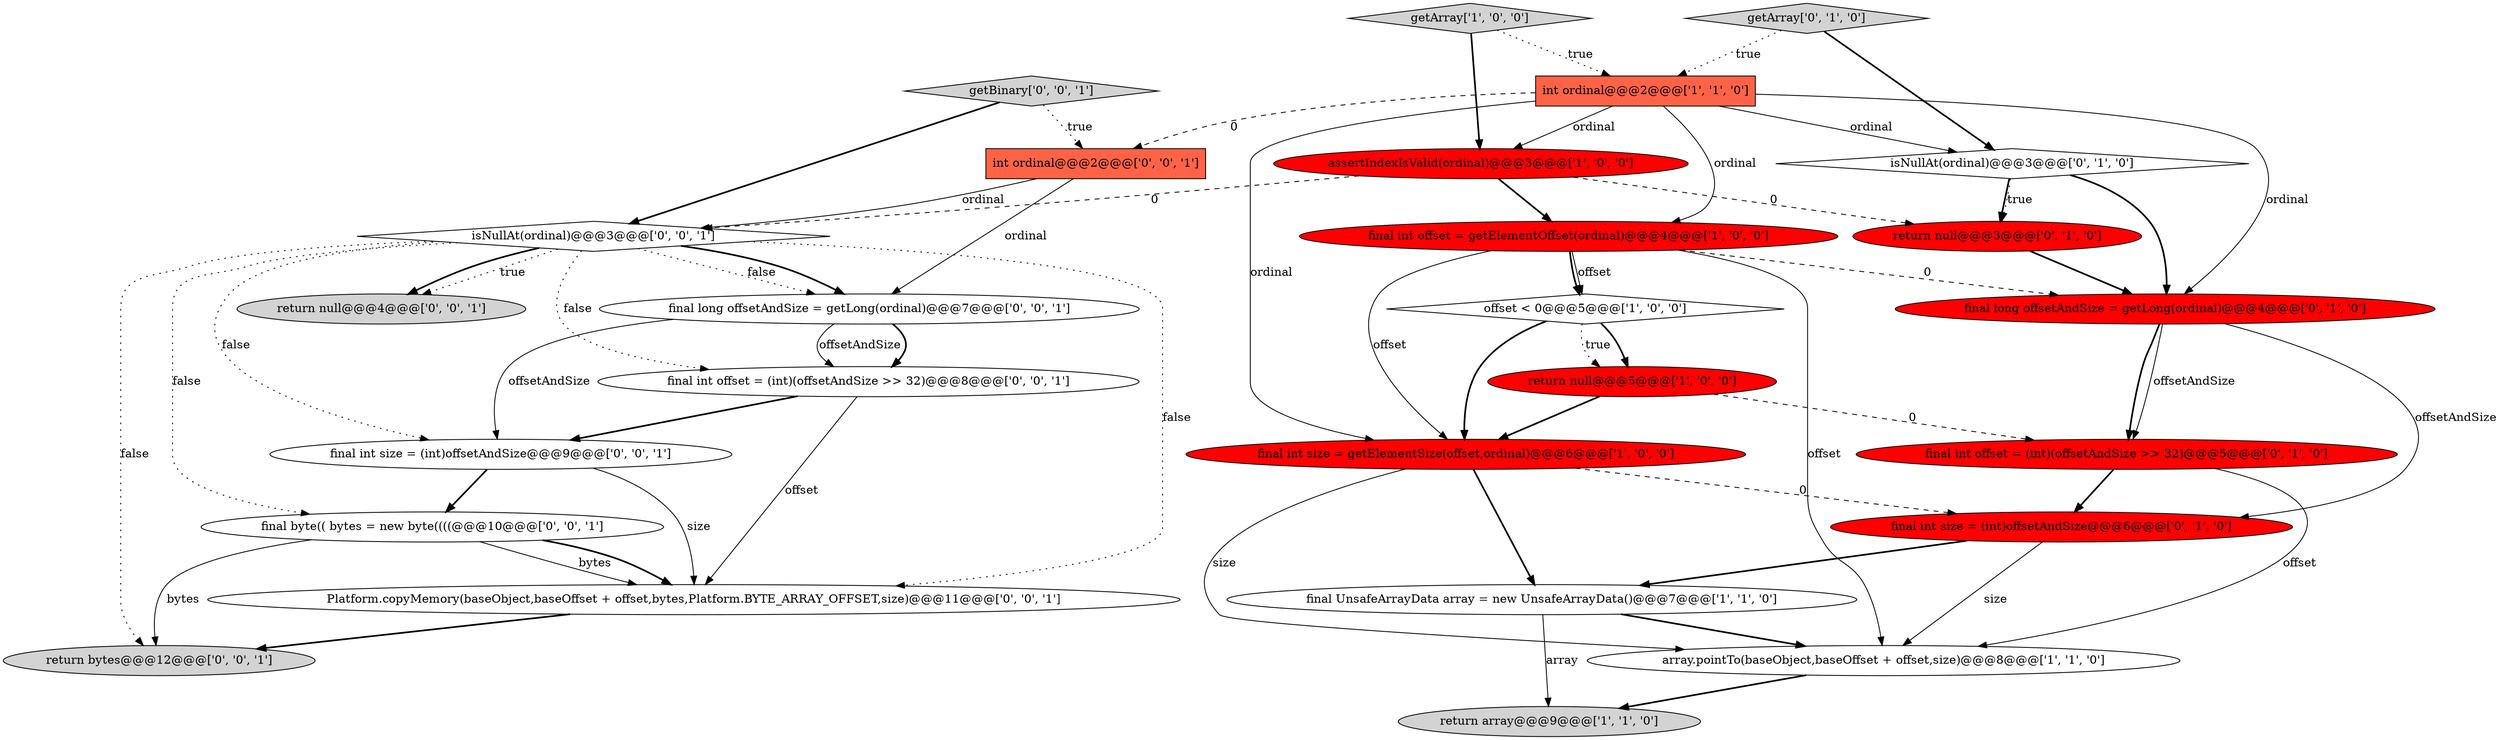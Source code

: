 digraph {
22 [style = filled, label = "return null@@@4@@@['0', '0', '1']", fillcolor = lightgray, shape = ellipse image = "AAA0AAABBB3BBB"];
11 [style = filled, label = "final int size = (int)offsetAndSize@@@6@@@['0', '1', '0']", fillcolor = red, shape = ellipse image = "AAA1AAABBB2BBB"];
12 [style = filled, label = "return null@@@3@@@['0', '1', '0']", fillcolor = red, shape = ellipse image = "AAA1AAABBB2BBB"];
21 [style = filled, label = "Platform.copyMemory(baseObject,baseOffset + offset,bytes,Platform.BYTE_ARRAY_OFFSET,size)@@@11@@@['0', '0', '1']", fillcolor = white, shape = ellipse image = "AAA0AAABBB3BBB"];
13 [style = filled, label = "final int offset = (int)(offsetAndSize >> 32)@@@5@@@['0', '1', '0']", fillcolor = red, shape = ellipse image = "AAA1AAABBB2BBB"];
23 [style = filled, label = "final byte(( bytes = new byte((((@@@10@@@['0', '0', '1']", fillcolor = white, shape = ellipse image = "AAA0AAABBB3BBB"];
15 [style = filled, label = "getArray['0', '1', '0']", fillcolor = lightgray, shape = diamond image = "AAA0AAABBB2BBB"];
1 [style = filled, label = "final int offset = getElementOffset(ordinal)@@@4@@@['1', '0', '0']", fillcolor = red, shape = ellipse image = "AAA1AAABBB1BBB"];
6 [style = filled, label = "assertIndexIsValid(ordinal)@@@3@@@['1', '0', '0']", fillcolor = red, shape = ellipse image = "AAA1AAABBB1BBB"];
7 [style = filled, label = "offset < 0@@@5@@@['1', '0', '0']", fillcolor = white, shape = diamond image = "AAA0AAABBB1BBB"];
20 [style = filled, label = "final long offsetAndSize = getLong(ordinal)@@@7@@@['0', '0', '1']", fillcolor = white, shape = ellipse image = "AAA0AAABBB3BBB"];
19 [style = filled, label = "getBinary['0', '0', '1']", fillcolor = lightgray, shape = diamond image = "AAA0AAABBB3BBB"];
16 [style = filled, label = "return bytes@@@12@@@['0', '0', '1']", fillcolor = lightgray, shape = ellipse image = "AAA0AAABBB3BBB"];
5 [style = filled, label = "final int size = getElementSize(offset,ordinal)@@@6@@@['1', '0', '0']", fillcolor = red, shape = ellipse image = "AAA1AAABBB1BBB"];
17 [style = filled, label = "final int offset = (int)(offsetAndSize >> 32)@@@8@@@['0', '0', '1']", fillcolor = white, shape = ellipse image = "AAA0AAABBB3BBB"];
24 [style = filled, label = "isNullAt(ordinal)@@@3@@@['0', '0', '1']", fillcolor = white, shape = diamond image = "AAA0AAABBB3BBB"];
2 [style = filled, label = "final UnsafeArrayData array = new UnsafeArrayData()@@@7@@@['1', '1', '0']", fillcolor = white, shape = ellipse image = "AAA0AAABBB1BBB"];
4 [style = filled, label = "array.pointTo(baseObject,baseOffset + offset,size)@@@8@@@['1', '1', '0']", fillcolor = white, shape = ellipse image = "AAA0AAABBB1BBB"];
10 [style = filled, label = "isNullAt(ordinal)@@@3@@@['0', '1', '0']", fillcolor = white, shape = diamond image = "AAA0AAABBB2BBB"];
8 [style = filled, label = "return null@@@5@@@['1', '0', '0']", fillcolor = red, shape = ellipse image = "AAA1AAABBB1BBB"];
25 [style = filled, label = "final int size = (int)offsetAndSize@@@9@@@['0', '0', '1']", fillcolor = white, shape = ellipse image = "AAA0AAABBB3BBB"];
0 [style = filled, label = "return array@@@9@@@['1', '1', '0']", fillcolor = lightgray, shape = ellipse image = "AAA0AAABBB1BBB"];
3 [style = filled, label = "int ordinal@@@2@@@['1', '1', '0']", fillcolor = tomato, shape = box image = "AAA0AAABBB1BBB"];
9 [style = filled, label = "getArray['1', '0', '0']", fillcolor = lightgray, shape = diamond image = "AAA0AAABBB1BBB"];
14 [style = filled, label = "final long offsetAndSize = getLong(ordinal)@@@4@@@['0', '1', '0']", fillcolor = red, shape = ellipse image = "AAA1AAABBB2BBB"];
18 [style = filled, label = "int ordinal@@@2@@@['0', '0', '1']", fillcolor = tomato, shape = box image = "AAA0AAABBB3BBB"];
20->25 [style = solid, label="offsetAndSize"];
3->14 [style = solid, label="ordinal"];
17->25 [style = bold, label=""];
3->1 [style = solid, label="ordinal"];
15->10 [style = bold, label=""];
10->12 [style = dotted, label="true"];
20->17 [style = bold, label=""];
24->25 [style = dotted, label="false"];
23->16 [style = solid, label="bytes"];
24->17 [style = dotted, label="false"];
10->14 [style = bold, label=""];
1->14 [style = dashed, label="0"];
2->0 [style = solid, label="array"];
23->21 [style = solid, label="bytes"];
25->23 [style = bold, label=""];
3->18 [style = dashed, label="0"];
20->17 [style = solid, label="offsetAndSize"];
19->18 [style = dotted, label="true"];
25->21 [style = solid, label="size"];
7->8 [style = bold, label=""];
24->22 [style = bold, label=""];
2->4 [style = bold, label=""];
1->7 [style = bold, label=""];
13->11 [style = bold, label=""];
11->2 [style = bold, label=""];
24->20 [style = dotted, label="false"];
3->10 [style = solid, label="ordinal"];
4->0 [style = bold, label=""];
9->6 [style = bold, label=""];
19->24 [style = bold, label=""];
6->12 [style = dashed, label="0"];
24->20 [style = bold, label=""];
15->3 [style = dotted, label="true"];
8->13 [style = dashed, label="0"];
3->6 [style = solid, label="ordinal"];
6->1 [style = bold, label=""];
5->2 [style = bold, label=""];
7->5 [style = bold, label=""];
14->11 [style = solid, label="offsetAndSize"];
1->5 [style = solid, label="offset"];
8->5 [style = bold, label=""];
23->21 [style = bold, label=""];
5->11 [style = dashed, label="0"];
14->13 [style = solid, label="offsetAndSize"];
17->21 [style = solid, label="offset"];
10->12 [style = bold, label=""];
6->24 [style = dashed, label="0"];
24->22 [style = dotted, label="true"];
12->14 [style = bold, label=""];
21->16 [style = bold, label=""];
1->4 [style = solid, label="offset"];
14->13 [style = bold, label=""];
9->3 [style = dotted, label="true"];
3->5 [style = solid, label="ordinal"];
18->20 [style = solid, label="ordinal"];
11->4 [style = solid, label="size"];
7->8 [style = dotted, label="true"];
24->23 [style = dotted, label="false"];
24->16 [style = dotted, label="false"];
1->7 [style = solid, label="offset"];
5->4 [style = solid, label="size"];
24->21 [style = dotted, label="false"];
13->4 [style = solid, label="offset"];
18->24 [style = solid, label="ordinal"];
}

